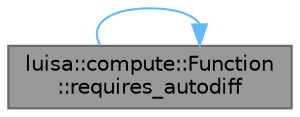 digraph "luisa::compute::Function::requires_autodiff"
{
 // LATEX_PDF_SIZE
  bgcolor="transparent";
  edge [fontname=Helvetica,fontsize=10,labelfontname=Helvetica,labelfontsize=10];
  node [fontname=Helvetica,fontsize=10,shape=box,height=0.2,width=0.4];
  rankdir="LR";
  Node1 [id="Node000001",label="luisa::compute::Function\l::requires_autodiff",height=0.2,width=0.4,color="gray40", fillcolor="grey60", style="filled", fontcolor="black",tooltip="Return whether the function requires automatic differentiation"];
  Node1 -> Node1 [id="edge1_Node000001_Node000001",color="steelblue1",style="solid",tooltip=" "];
}
